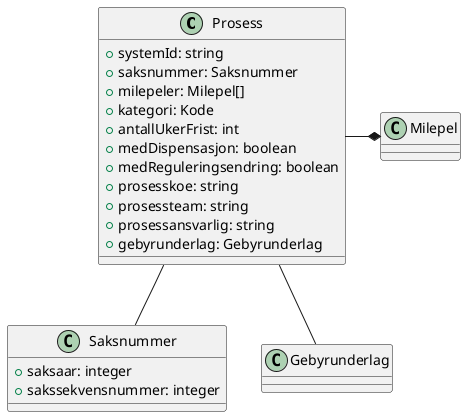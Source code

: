 @startuml
class Prosess {
    +systemId: string
    +saksnummer: Saksnummer
    +milepeler: Milepel[]
    +kategori: Kode
    +antallUkerFrist: int
    +medDispensasjon: boolean
    +medReguleringsendring: boolean
    +prosesskoe: string
    +prosessteam: string
    +prosessansvarlig: string
    +gebyrunderlag: Gebyrunderlag
}

Prosess --Saksnummer
Prosess -* Milepel
Prosess -- Gebyrunderlag

class Saksnummer {
    +saksaar: integer
    +sakssekvensnummer: integer 
}

@enduml
